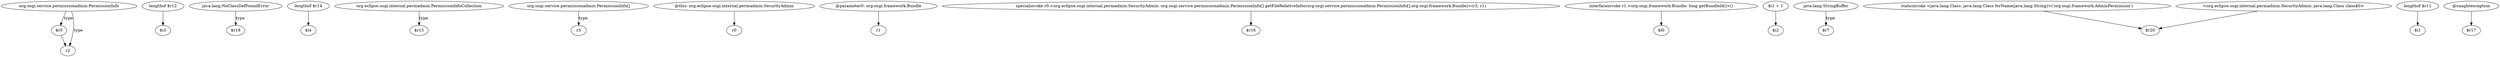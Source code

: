 digraph g {
0[label="$r5"]
1[label="r2"]
0->1[label=""]
2[label="lengthof $r12"]
3[label="$i3"]
2->3[label=""]
4[label="java.lang.NoClassDefFoundError"]
5[label="$r18"]
4->5[label="type"]
6[label="lengthof $r14"]
7[label="$i4"]
6->7[label=""]
8[label="org.eclipse.osgi.internal.permadmin.PermissionInfoCollection"]
9[label="$r15"]
8->9[label="type"]
10[label="org.osgi.service.permissionadmin.PermissionInfo[]"]
11[label="r3"]
10->11[label="type"]
12[label="@this: org.eclipse.osgi.internal.permadmin.SecurityAdmin"]
13[label="r0"]
12->13[label=""]
14[label="@parameter0: org.osgi.framework.Bundle"]
15[label="r1"]
14->15[label=""]
16[label="specialinvoke r0.<org.eclipse.osgi.internal.permadmin.SecurityAdmin: org.osgi.service.permissionadmin.PermissionInfo[] getFileRelativeInfos(org.osgi.service.permissionadmin.PermissionInfo[],org.osgi.framework.Bundle)>(r3, r1)"]
17[label="$r16"]
16->17[label=""]
18[label="org.osgi.service.permissionadmin.PermissionInfo"]
18->1[label="type"]
19[label="interfaceinvoke r1.<org.osgi.framework.Bundle: long getBundleId()>()"]
20[label="$l0"]
19->20[label=""]
21[label="$i1 + 1"]
22[label="$i2"]
21->22[label=""]
23[label="java.lang.StringBuffer"]
24[label="$r7"]
23->24[label="type"]
25[label="staticinvoke <java.lang.Class: java.lang.Class forName(java.lang.String)>('org.osgi.framework.AdminPermission')"]
26[label="$r20"]
25->26[label=""]
27[label="lengthof $r11"]
28[label="$i1"]
27->28[label=""]
29[label="<org.eclipse.osgi.internal.permadmin.SecurityAdmin: java.lang.Class class$0>"]
29->26[label=""]
30[label="@caughtexception"]
31[label="$r17"]
30->31[label=""]
18->0[label="type"]
}